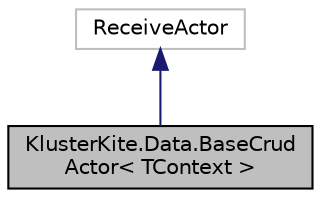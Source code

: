 digraph "KlusterKite.Data.BaseCrudActor&lt; TContext &gt;"
{
  edge [fontname="Helvetica",fontsize="10",labelfontname="Helvetica",labelfontsize="10"];
  node [fontname="Helvetica",fontsize="10",shape=record];
  Node3 [label="KlusterKite.Data.BaseCrud\lActor\< TContext \>",height=0.2,width=0.4,color="black", fillcolor="grey75", style="filled", fontcolor="black"];
  Node4 -> Node3 [dir="back",color="midnightblue",fontsize="10",style="solid",fontname="Helvetica"];
  Node4 [label="ReceiveActor",height=0.2,width=0.4,color="grey75", fillcolor="white", style="filled"];
}
